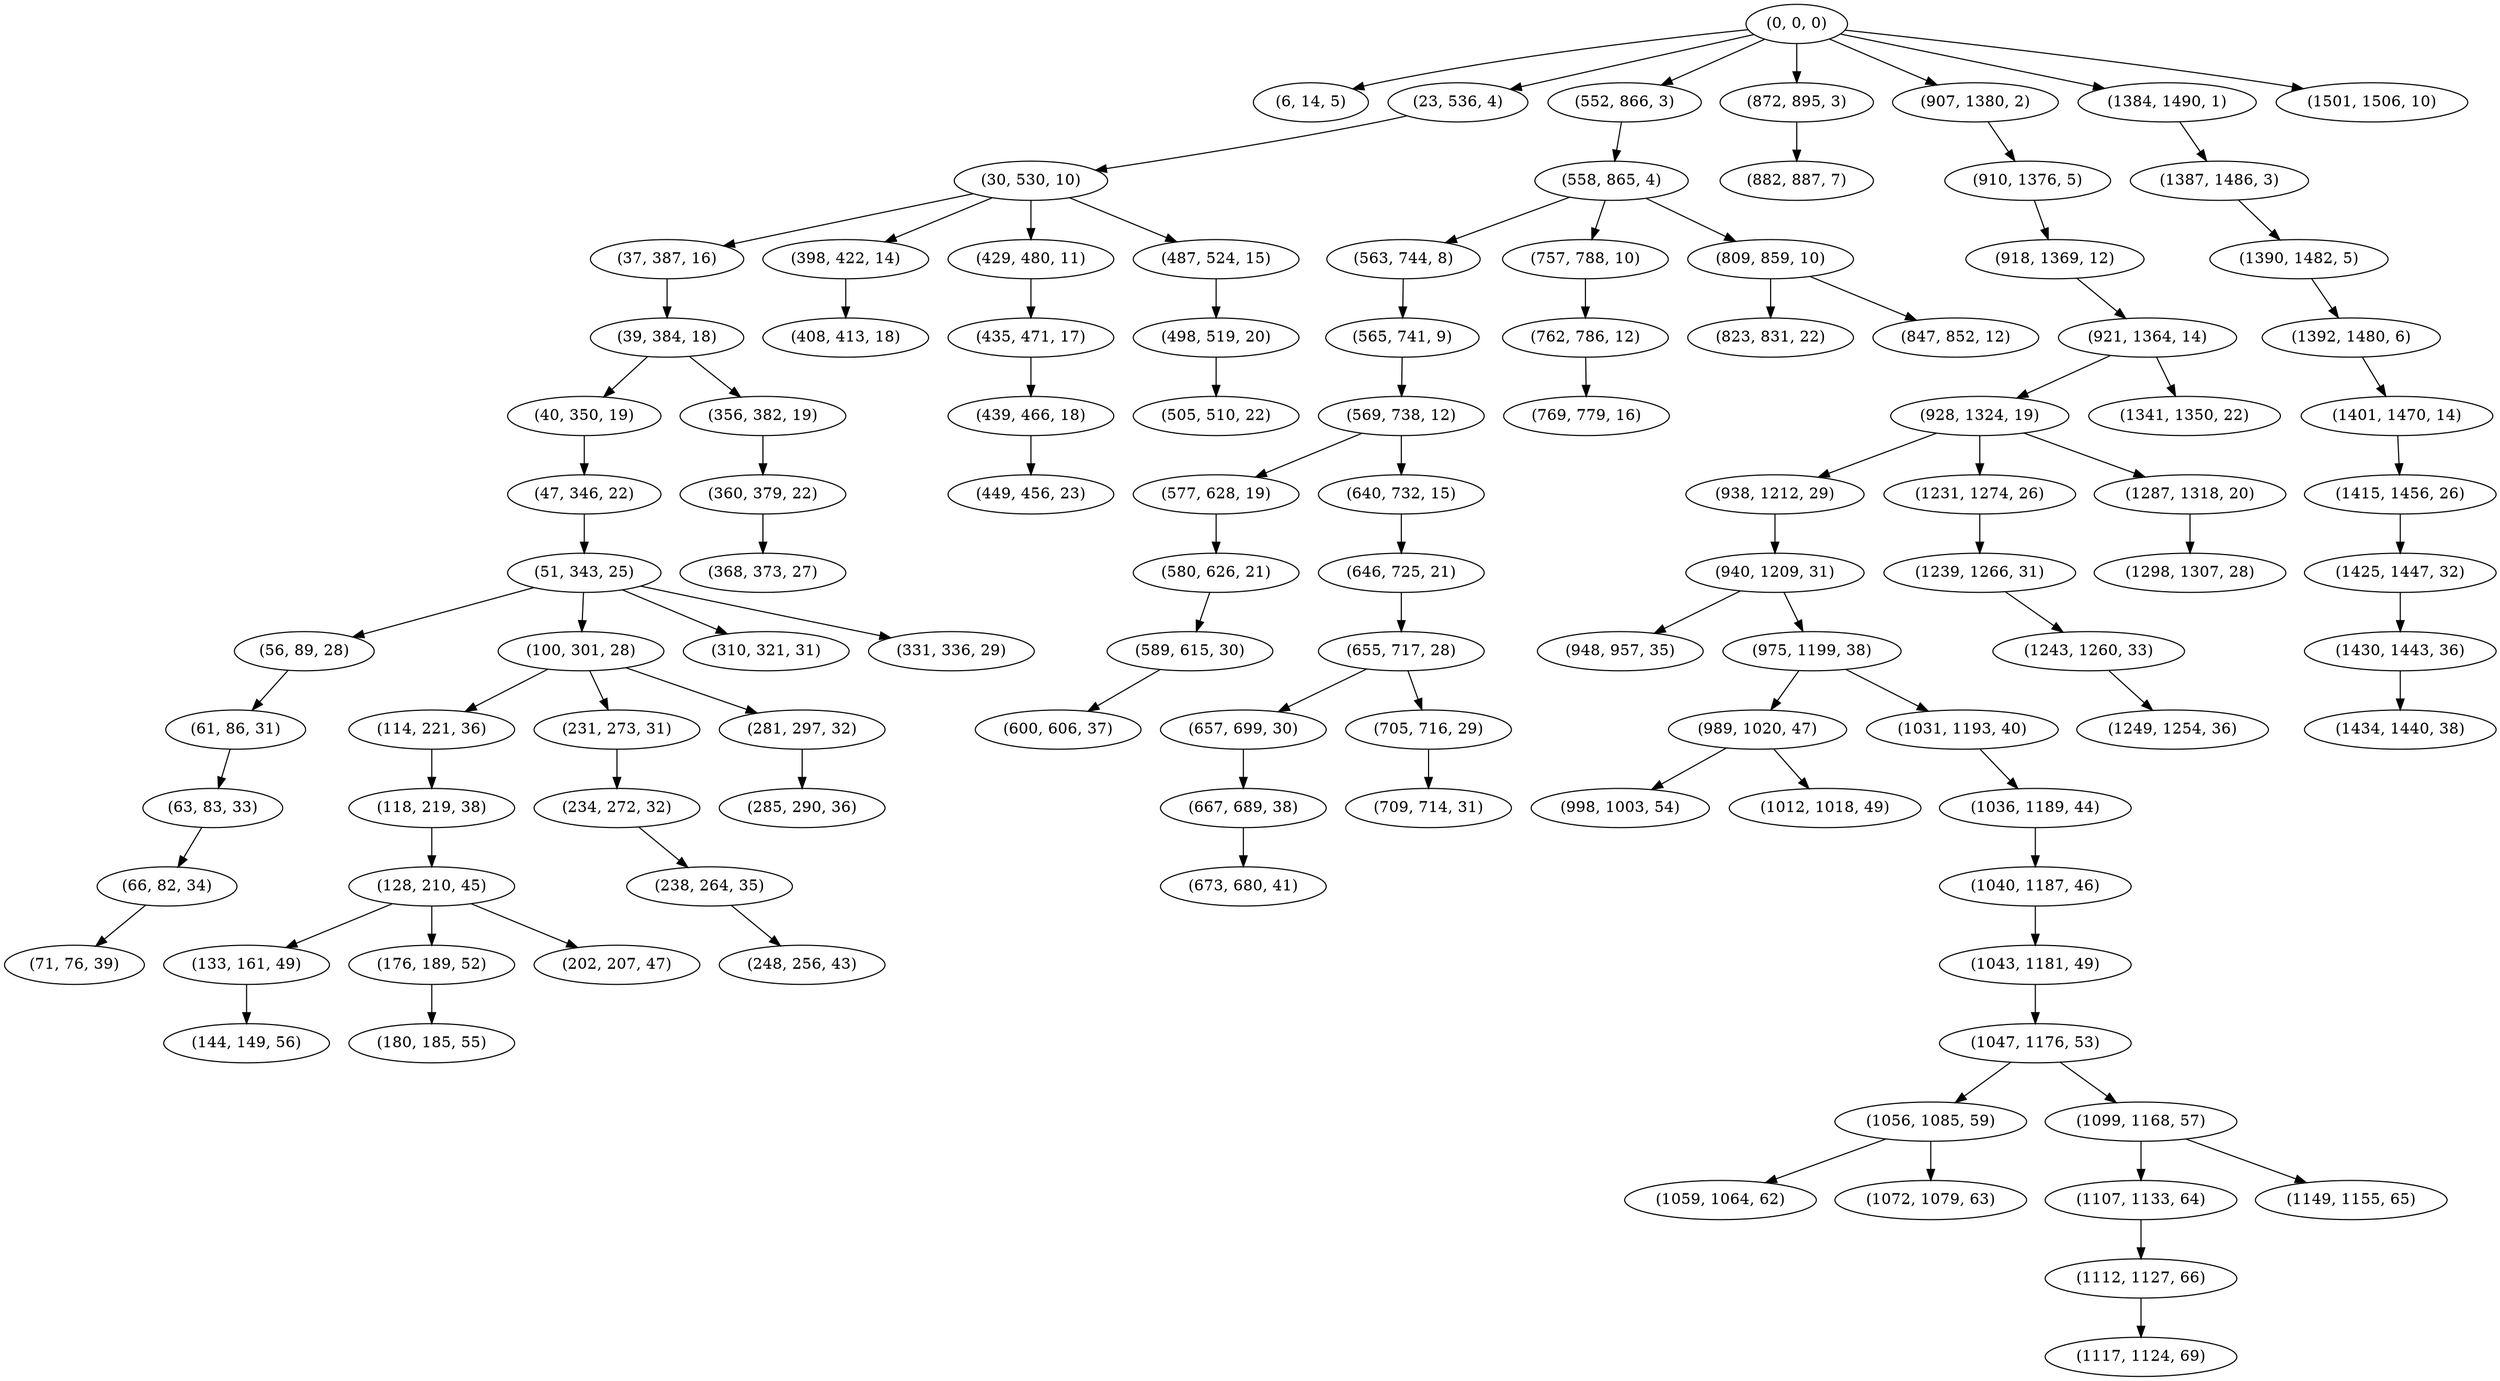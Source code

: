 digraph tree {
    "(0, 0, 0)";
    "(6, 14, 5)";
    "(23, 536, 4)";
    "(30, 530, 10)";
    "(37, 387, 16)";
    "(39, 384, 18)";
    "(40, 350, 19)";
    "(47, 346, 22)";
    "(51, 343, 25)";
    "(56, 89, 28)";
    "(61, 86, 31)";
    "(63, 83, 33)";
    "(66, 82, 34)";
    "(71, 76, 39)";
    "(100, 301, 28)";
    "(114, 221, 36)";
    "(118, 219, 38)";
    "(128, 210, 45)";
    "(133, 161, 49)";
    "(144, 149, 56)";
    "(176, 189, 52)";
    "(180, 185, 55)";
    "(202, 207, 47)";
    "(231, 273, 31)";
    "(234, 272, 32)";
    "(238, 264, 35)";
    "(248, 256, 43)";
    "(281, 297, 32)";
    "(285, 290, 36)";
    "(310, 321, 31)";
    "(331, 336, 29)";
    "(356, 382, 19)";
    "(360, 379, 22)";
    "(368, 373, 27)";
    "(398, 422, 14)";
    "(408, 413, 18)";
    "(429, 480, 11)";
    "(435, 471, 17)";
    "(439, 466, 18)";
    "(449, 456, 23)";
    "(487, 524, 15)";
    "(498, 519, 20)";
    "(505, 510, 22)";
    "(552, 866, 3)";
    "(558, 865, 4)";
    "(563, 744, 8)";
    "(565, 741, 9)";
    "(569, 738, 12)";
    "(577, 628, 19)";
    "(580, 626, 21)";
    "(589, 615, 30)";
    "(600, 606, 37)";
    "(640, 732, 15)";
    "(646, 725, 21)";
    "(655, 717, 28)";
    "(657, 699, 30)";
    "(667, 689, 38)";
    "(673, 680, 41)";
    "(705, 716, 29)";
    "(709, 714, 31)";
    "(757, 788, 10)";
    "(762, 786, 12)";
    "(769, 779, 16)";
    "(809, 859, 10)";
    "(823, 831, 22)";
    "(847, 852, 12)";
    "(872, 895, 3)";
    "(882, 887, 7)";
    "(907, 1380, 2)";
    "(910, 1376, 5)";
    "(918, 1369, 12)";
    "(921, 1364, 14)";
    "(928, 1324, 19)";
    "(938, 1212, 29)";
    "(940, 1209, 31)";
    "(948, 957, 35)";
    "(975, 1199, 38)";
    "(989, 1020, 47)";
    "(998, 1003, 54)";
    "(1012, 1018, 49)";
    "(1031, 1193, 40)";
    "(1036, 1189, 44)";
    "(1040, 1187, 46)";
    "(1043, 1181, 49)";
    "(1047, 1176, 53)";
    "(1056, 1085, 59)";
    "(1059, 1064, 62)";
    "(1072, 1079, 63)";
    "(1099, 1168, 57)";
    "(1107, 1133, 64)";
    "(1112, 1127, 66)";
    "(1117, 1124, 69)";
    "(1149, 1155, 65)";
    "(1231, 1274, 26)";
    "(1239, 1266, 31)";
    "(1243, 1260, 33)";
    "(1249, 1254, 36)";
    "(1287, 1318, 20)";
    "(1298, 1307, 28)";
    "(1341, 1350, 22)";
    "(1384, 1490, 1)";
    "(1387, 1486, 3)";
    "(1390, 1482, 5)";
    "(1392, 1480, 6)";
    "(1401, 1470, 14)";
    "(1415, 1456, 26)";
    "(1425, 1447, 32)";
    "(1430, 1443, 36)";
    "(1434, 1440, 38)";
    "(1501, 1506, 10)";
    "(0, 0, 0)" -> "(6, 14, 5)";
    "(0, 0, 0)" -> "(23, 536, 4)";
    "(0, 0, 0)" -> "(552, 866, 3)";
    "(0, 0, 0)" -> "(872, 895, 3)";
    "(0, 0, 0)" -> "(907, 1380, 2)";
    "(0, 0, 0)" -> "(1384, 1490, 1)";
    "(0, 0, 0)" -> "(1501, 1506, 10)";
    "(23, 536, 4)" -> "(30, 530, 10)";
    "(30, 530, 10)" -> "(37, 387, 16)";
    "(30, 530, 10)" -> "(398, 422, 14)";
    "(30, 530, 10)" -> "(429, 480, 11)";
    "(30, 530, 10)" -> "(487, 524, 15)";
    "(37, 387, 16)" -> "(39, 384, 18)";
    "(39, 384, 18)" -> "(40, 350, 19)";
    "(39, 384, 18)" -> "(356, 382, 19)";
    "(40, 350, 19)" -> "(47, 346, 22)";
    "(47, 346, 22)" -> "(51, 343, 25)";
    "(51, 343, 25)" -> "(56, 89, 28)";
    "(51, 343, 25)" -> "(100, 301, 28)";
    "(51, 343, 25)" -> "(310, 321, 31)";
    "(51, 343, 25)" -> "(331, 336, 29)";
    "(56, 89, 28)" -> "(61, 86, 31)";
    "(61, 86, 31)" -> "(63, 83, 33)";
    "(63, 83, 33)" -> "(66, 82, 34)";
    "(66, 82, 34)" -> "(71, 76, 39)";
    "(100, 301, 28)" -> "(114, 221, 36)";
    "(100, 301, 28)" -> "(231, 273, 31)";
    "(100, 301, 28)" -> "(281, 297, 32)";
    "(114, 221, 36)" -> "(118, 219, 38)";
    "(118, 219, 38)" -> "(128, 210, 45)";
    "(128, 210, 45)" -> "(133, 161, 49)";
    "(128, 210, 45)" -> "(176, 189, 52)";
    "(128, 210, 45)" -> "(202, 207, 47)";
    "(133, 161, 49)" -> "(144, 149, 56)";
    "(176, 189, 52)" -> "(180, 185, 55)";
    "(231, 273, 31)" -> "(234, 272, 32)";
    "(234, 272, 32)" -> "(238, 264, 35)";
    "(238, 264, 35)" -> "(248, 256, 43)";
    "(281, 297, 32)" -> "(285, 290, 36)";
    "(356, 382, 19)" -> "(360, 379, 22)";
    "(360, 379, 22)" -> "(368, 373, 27)";
    "(398, 422, 14)" -> "(408, 413, 18)";
    "(429, 480, 11)" -> "(435, 471, 17)";
    "(435, 471, 17)" -> "(439, 466, 18)";
    "(439, 466, 18)" -> "(449, 456, 23)";
    "(487, 524, 15)" -> "(498, 519, 20)";
    "(498, 519, 20)" -> "(505, 510, 22)";
    "(552, 866, 3)" -> "(558, 865, 4)";
    "(558, 865, 4)" -> "(563, 744, 8)";
    "(558, 865, 4)" -> "(757, 788, 10)";
    "(558, 865, 4)" -> "(809, 859, 10)";
    "(563, 744, 8)" -> "(565, 741, 9)";
    "(565, 741, 9)" -> "(569, 738, 12)";
    "(569, 738, 12)" -> "(577, 628, 19)";
    "(569, 738, 12)" -> "(640, 732, 15)";
    "(577, 628, 19)" -> "(580, 626, 21)";
    "(580, 626, 21)" -> "(589, 615, 30)";
    "(589, 615, 30)" -> "(600, 606, 37)";
    "(640, 732, 15)" -> "(646, 725, 21)";
    "(646, 725, 21)" -> "(655, 717, 28)";
    "(655, 717, 28)" -> "(657, 699, 30)";
    "(655, 717, 28)" -> "(705, 716, 29)";
    "(657, 699, 30)" -> "(667, 689, 38)";
    "(667, 689, 38)" -> "(673, 680, 41)";
    "(705, 716, 29)" -> "(709, 714, 31)";
    "(757, 788, 10)" -> "(762, 786, 12)";
    "(762, 786, 12)" -> "(769, 779, 16)";
    "(809, 859, 10)" -> "(823, 831, 22)";
    "(809, 859, 10)" -> "(847, 852, 12)";
    "(872, 895, 3)" -> "(882, 887, 7)";
    "(907, 1380, 2)" -> "(910, 1376, 5)";
    "(910, 1376, 5)" -> "(918, 1369, 12)";
    "(918, 1369, 12)" -> "(921, 1364, 14)";
    "(921, 1364, 14)" -> "(928, 1324, 19)";
    "(921, 1364, 14)" -> "(1341, 1350, 22)";
    "(928, 1324, 19)" -> "(938, 1212, 29)";
    "(928, 1324, 19)" -> "(1231, 1274, 26)";
    "(928, 1324, 19)" -> "(1287, 1318, 20)";
    "(938, 1212, 29)" -> "(940, 1209, 31)";
    "(940, 1209, 31)" -> "(948, 957, 35)";
    "(940, 1209, 31)" -> "(975, 1199, 38)";
    "(975, 1199, 38)" -> "(989, 1020, 47)";
    "(975, 1199, 38)" -> "(1031, 1193, 40)";
    "(989, 1020, 47)" -> "(998, 1003, 54)";
    "(989, 1020, 47)" -> "(1012, 1018, 49)";
    "(1031, 1193, 40)" -> "(1036, 1189, 44)";
    "(1036, 1189, 44)" -> "(1040, 1187, 46)";
    "(1040, 1187, 46)" -> "(1043, 1181, 49)";
    "(1043, 1181, 49)" -> "(1047, 1176, 53)";
    "(1047, 1176, 53)" -> "(1056, 1085, 59)";
    "(1047, 1176, 53)" -> "(1099, 1168, 57)";
    "(1056, 1085, 59)" -> "(1059, 1064, 62)";
    "(1056, 1085, 59)" -> "(1072, 1079, 63)";
    "(1099, 1168, 57)" -> "(1107, 1133, 64)";
    "(1099, 1168, 57)" -> "(1149, 1155, 65)";
    "(1107, 1133, 64)" -> "(1112, 1127, 66)";
    "(1112, 1127, 66)" -> "(1117, 1124, 69)";
    "(1231, 1274, 26)" -> "(1239, 1266, 31)";
    "(1239, 1266, 31)" -> "(1243, 1260, 33)";
    "(1243, 1260, 33)" -> "(1249, 1254, 36)";
    "(1287, 1318, 20)" -> "(1298, 1307, 28)";
    "(1384, 1490, 1)" -> "(1387, 1486, 3)";
    "(1387, 1486, 3)" -> "(1390, 1482, 5)";
    "(1390, 1482, 5)" -> "(1392, 1480, 6)";
    "(1392, 1480, 6)" -> "(1401, 1470, 14)";
    "(1401, 1470, 14)" -> "(1415, 1456, 26)";
    "(1415, 1456, 26)" -> "(1425, 1447, 32)";
    "(1425, 1447, 32)" -> "(1430, 1443, 36)";
    "(1430, 1443, 36)" -> "(1434, 1440, 38)";
}
